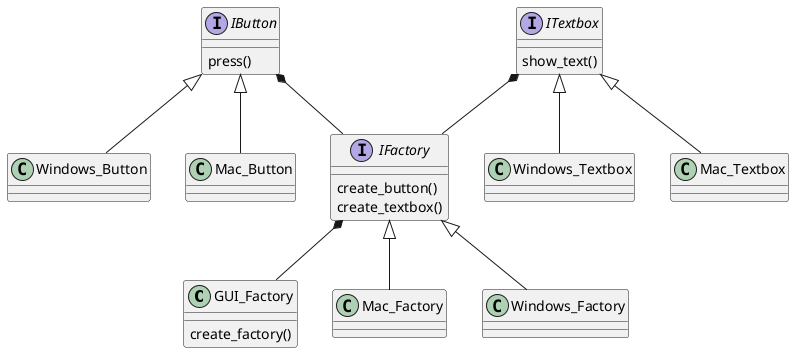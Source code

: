@startuml "Abstart factory pattern"

class GUI_Factory
IFactory *-- GUI_Factory
GUI_Factory : create_factory()

interface IFactory
IFactory : create_button()
IFactory : create_textbox()
IButton *-- IFactory
ITextbox *-- IFactory

class Mac_Factory
IFactory <|-- Mac_Factory

class Windows_Factory
IFactory <|-- Windows_Factory

interface IButton
IButton : press()

class Windows_Button
IButton <|-- Windows_Button

class Mac_Button
IButton <|-- Mac_Button

interface ITextbox
ITextbox : show_text()

class Windows_Textbox
ITextbox <|-- Windows_Textbox

class Mac_Textbox
ITextbox <|-- Mac_Textbox

@enduml